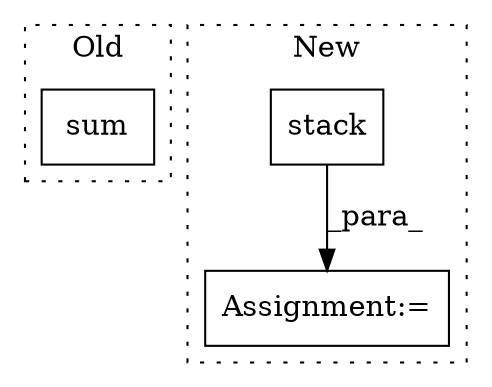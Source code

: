 digraph G {
subgraph cluster0 {
1 [label="sum" a="32" s="6376,6395" l="4,1" shape="box"];
label = "Old";
style="dotted";
}
subgraph cluster1 {
2 [label="stack" a="32" s="5947,6125" l="17,-5" shape="box"];
3 [label="Assignment:=" a="7" s="5940" l="1" shape="box"];
label = "New";
style="dotted";
}
2 -> 3 [label="_para_"];
}